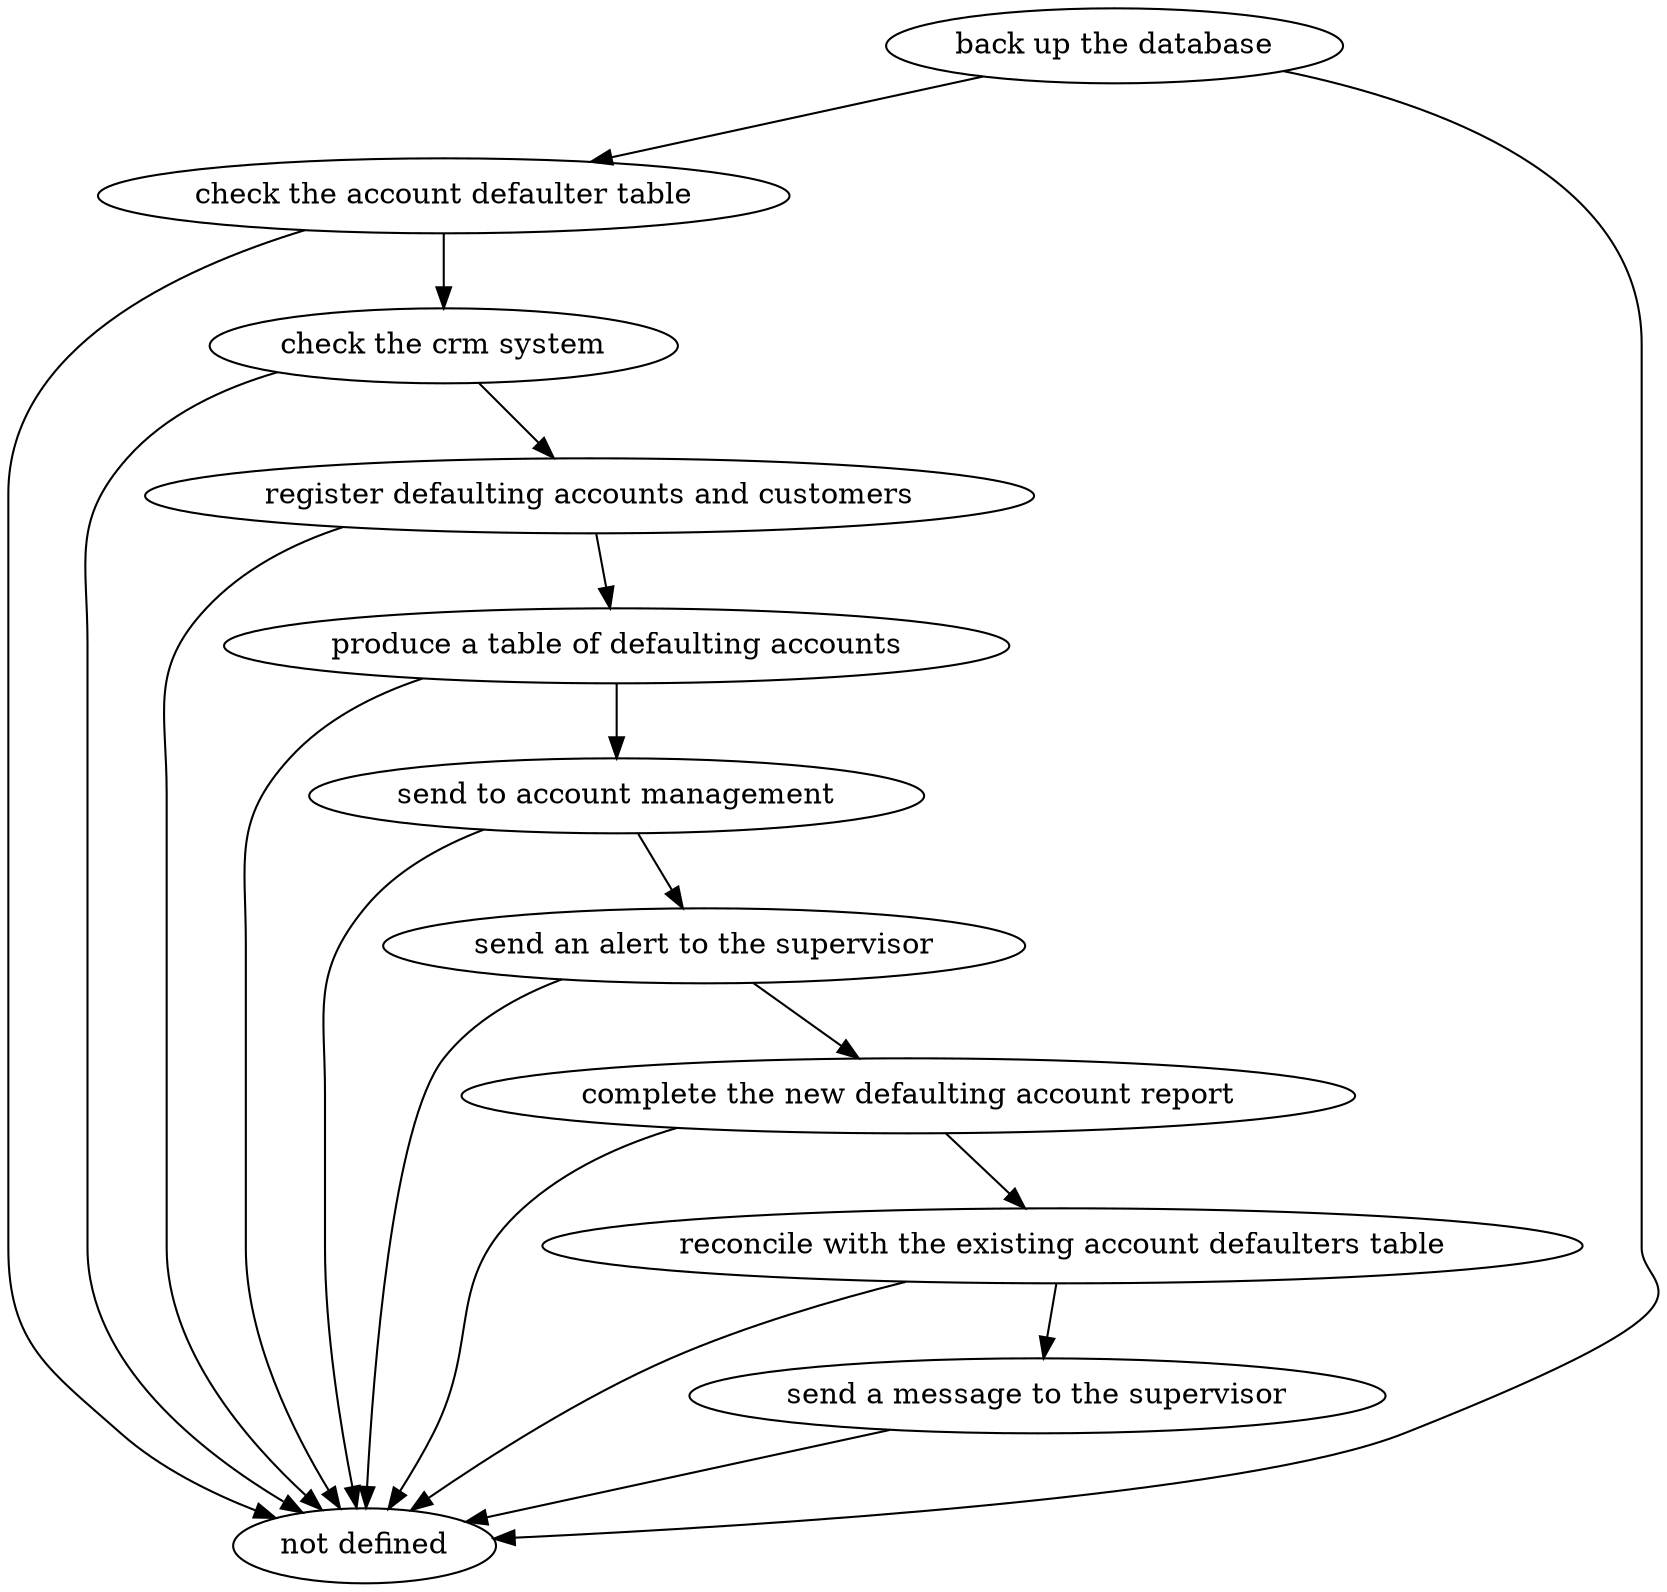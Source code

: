 strict digraph "doc-9.1" {
	graph [name="doc-9.1"];
	"back up the database"	[attrs="{'type': 'Activity', 'label': 'back up the database'}"];
	"check the account defaulter table"	[attrs="{'type': 'Activity', 'label': 'check the account defaulter table'}"];
	"back up the database" -> "check the account defaulter table"	[attrs="{'type': 'flow', 'label': 'flow'}"];
	"not defined"	[attrs="{'type': 'Actor', 'label': 'not defined'}"];
	"back up the database" -> "not defined"	[attrs="{'type': 'actor performer', 'label': 'actor performer'}"];
	"check the crm system"	[attrs="{'type': 'Activity', 'label': 'check the crm system'}"];
	"check the account defaulter table" -> "check the crm system"	[attrs="{'type': 'flow', 'label': 'flow'}"];
	"check the account defaulter table" -> "not defined"	[attrs="{'type': 'actor performer', 'label': 'actor performer'}"];
	"register defaulting accounts and customers"	[attrs="{'type': 'Activity', 'label': 'register defaulting accounts and customers'}"];
	"check the crm system" -> "register defaulting accounts and customers"	[attrs="{'type': 'flow', 'label': 'flow'}"];
	"check the crm system" -> "not defined"	[attrs="{'type': 'actor performer', 'label': 'actor performer'}"];
	"produce a table of defaulting accounts"	[attrs="{'type': 'Activity', 'label': 'produce a table of defaulting accounts'}"];
	"register defaulting accounts and customers" -> "produce a table of defaulting accounts"	[attrs="{'type': 'flow', 'label': 'flow'}"];
	"register defaulting accounts and customers" -> "not defined"	[attrs="{'type': 'actor performer', 'label': 'actor performer'}"];
	"send to account management"	[attrs="{'type': 'Activity', 'label': 'send to account management'}"];
	"produce a table of defaulting accounts" -> "send to account management"	[attrs="{'type': 'flow', 'label': 'flow'}"];
	"produce a table of defaulting accounts" -> "not defined"	[attrs="{'type': 'actor performer', 'label': 'actor performer'}"];
	"send an alert to the supervisor"	[attrs="{'type': 'Activity', 'label': 'send an alert to the supervisor'}"];
	"send to account management" -> "send an alert to the supervisor"	[attrs="{'type': 'flow', 'label': 'flow'}"];
	"send to account management" -> "not defined"	[attrs="{'type': 'actor performer', 'label': 'actor performer'}"];
	"complete the new defaulting account report"	[attrs="{'type': 'Activity', 'label': 'complete the new defaulting account report'}"];
	"send an alert to the supervisor" -> "complete the new defaulting account report"	[attrs="{'type': 'flow', 'label': 'flow'}"];
	"send an alert to the supervisor" -> "not defined"	[attrs="{'type': 'actor performer', 'label': 'actor performer'}"];
	"reconcile with the existing account defaulters table"	[attrs="{'type': 'Activity', 'label': 'reconcile with the existing account defaulters table'}"];
	"complete the new defaulting account report" -> "reconcile with the existing account defaulters table"	[attrs="{'type': 'flow', 'label': 'flow'}"];
	"complete the new defaulting account report" -> "not defined"	[attrs="{'type': 'actor performer', 'label': 'actor performer'}"];
	"send a message to the supervisor"	[attrs="{'type': 'Activity', 'label': 'send a message to the supervisor'}"];
	"reconcile with the existing account defaulters table" -> "send a message to the supervisor"	[attrs="{'type': 'flow', 'label': 'flow'}"];
	"reconcile with the existing account defaulters table" -> "not defined"	[attrs="{'type': 'actor performer', 'label': 'actor performer'}"];
	"send a message to the supervisor" -> "not defined"	[attrs="{'type': 'actor performer', 'label': 'actor performer'}"];
}
